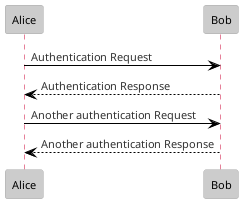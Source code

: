 @startuml The first Diagram 
!theme reddress-lightred
Alice -> Bob: Authentication Request
Bob --> Alice: Authentication Response

Alice -> Bob: Another authentication Request
Alice <-- Bob: Another authentication Response
@enduml
